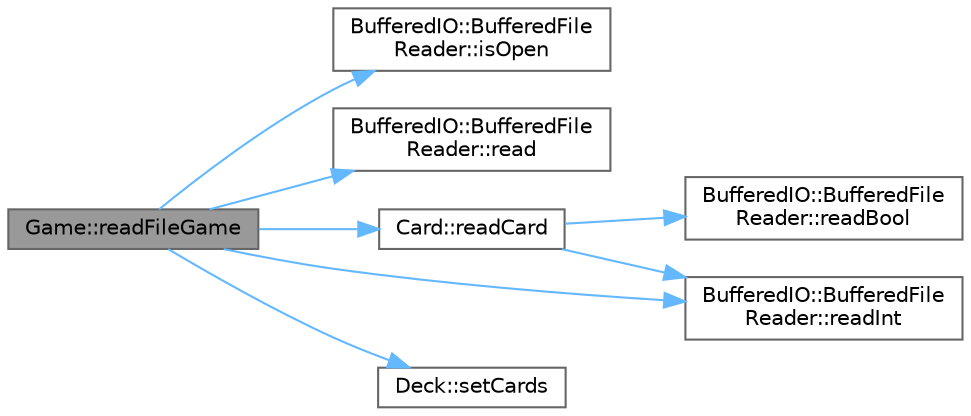 digraph "Game::readFileGame"
{
 // LATEX_PDF_SIZE
  bgcolor="transparent";
  edge [fontname=Helvetica,fontsize=10,labelfontname=Helvetica,labelfontsize=10];
  node [fontname=Helvetica,fontsize=10,shape=box,height=0.2,width=0.4];
  rankdir="LR";
  Node1 [id="Node000001",label="Game::readFileGame",height=0.2,width=0.4,color="gray40", fillcolor="grey60", style="filled", fontcolor="black",tooltip=" "];
  Node1 -> Node2 [id="edge1_Node000001_Node000002",color="steelblue1",style="solid",tooltip=" "];
  Node2 [id="Node000002",label="BufferedIO::BufferedFile\lReader::isOpen",height=0.2,width=0.4,color="grey40", fillcolor="white", style="filled",URL="$df/d4c/class_buffered_i_o_1_1_buffered_file_reader.html#a8132b6118ce8b36fb3a4a40374ddfd10",tooltip="Checks if the file was successfully opened."];
  Node1 -> Node3 [id="edge2_Node000001_Node000003",color="steelblue1",style="solid",tooltip=" "];
  Node3 [id="Node000003",label="BufferedIO::BufferedFile\lReader::read",height=0.2,width=0.4,color="grey40", fillcolor="white", style="filled",URL="$df/d4c/class_buffered_i_o_1_1_buffered_file_reader.html#a6131eeac2e29dd736ead9e40e16cc27f",tooltip="Reads up to maxBytes bytes into data buffer."];
  Node1 -> Node4 [id="edge3_Node000001_Node000004",color="steelblue1",style="solid",tooltip=" "];
  Node4 [id="Node000004",label="Card::readCard",height=0.2,width=0.4,color="grey40", fillcolor="white", style="filled",URL="$d5/d6a/class_card.html#a96352e98d21a81a7627c5975d0abfd99",tooltip="Writes card into buffered reader."];
  Node4 -> Node5 [id="edge4_Node000004_Node000005",color="steelblue1",style="solid",tooltip=" "];
  Node5 [id="Node000005",label="BufferedIO::BufferedFile\lReader::readBool",height=0.2,width=0.4,color="grey40", fillcolor="white", style="filled",URL="$df/d4c/class_buffered_i_o_1_1_buffered_file_reader.html#a1350750b1541a49a9670a370f5b5c3eb",tooltip="Reads a boolean value from the file."];
  Node4 -> Node6 [id="edge5_Node000004_Node000006",color="steelblue1",style="solid",tooltip=" "];
  Node6 [id="Node000006",label="BufferedIO::BufferedFile\lReader::readInt",height=0.2,width=0.4,color="grey40", fillcolor="white", style="filled",URL="$df/d4c/class_buffered_i_o_1_1_buffered_file_reader.html#a342c70ac02f5f268443c37f1775aedb9",tooltip="Reads a 32-bit integer from the file."];
  Node1 -> Node6 [id="edge6_Node000001_Node000006",color="steelblue1",style="solid",tooltip=" "];
  Node1 -> Node7 [id="edge7_Node000001_Node000007",color="steelblue1",style="solid",tooltip=" "];
  Node7 [id="Node000007",label="Deck::setCards",height=0.2,width=0.4,color="grey40", fillcolor="white", style="filled",URL="$d6/deb/class_deck.html#a7dfc7eb3605af2e0327060de581c1e9b",tooltip=" "];
}
